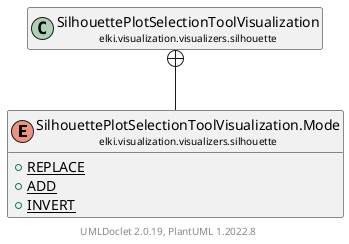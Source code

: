 @startuml
    remove .*\.(Instance|Par|Parameterizer|Factory)$
    set namespaceSeparator none
    hide empty fields
    hide empty methods

    enum "<size:14>SilhouettePlotSelectionToolVisualization.Mode\n<size:10>elki.visualization.visualizers.silhouette" as elki.visualization.visualizers.silhouette.SilhouettePlotSelectionToolVisualization.Mode [[SilhouettePlotSelectionToolVisualization.Mode.html]] {
        {static} +REPLACE
        {static} +ADD
        {static} +INVERT
    }

    class "<size:14>SilhouettePlotSelectionToolVisualization\n<size:10>elki.visualization.visualizers.silhouette" as elki.visualization.visualizers.silhouette.SilhouettePlotSelectionToolVisualization [[SilhouettePlotSelectionToolVisualization.html]]

    elki.visualization.visualizers.silhouette.SilhouettePlotSelectionToolVisualization +-- elki.visualization.visualizers.silhouette.SilhouettePlotSelectionToolVisualization.Mode

    center footer UMLDoclet 2.0.19, PlantUML 1.2022.8
@enduml
